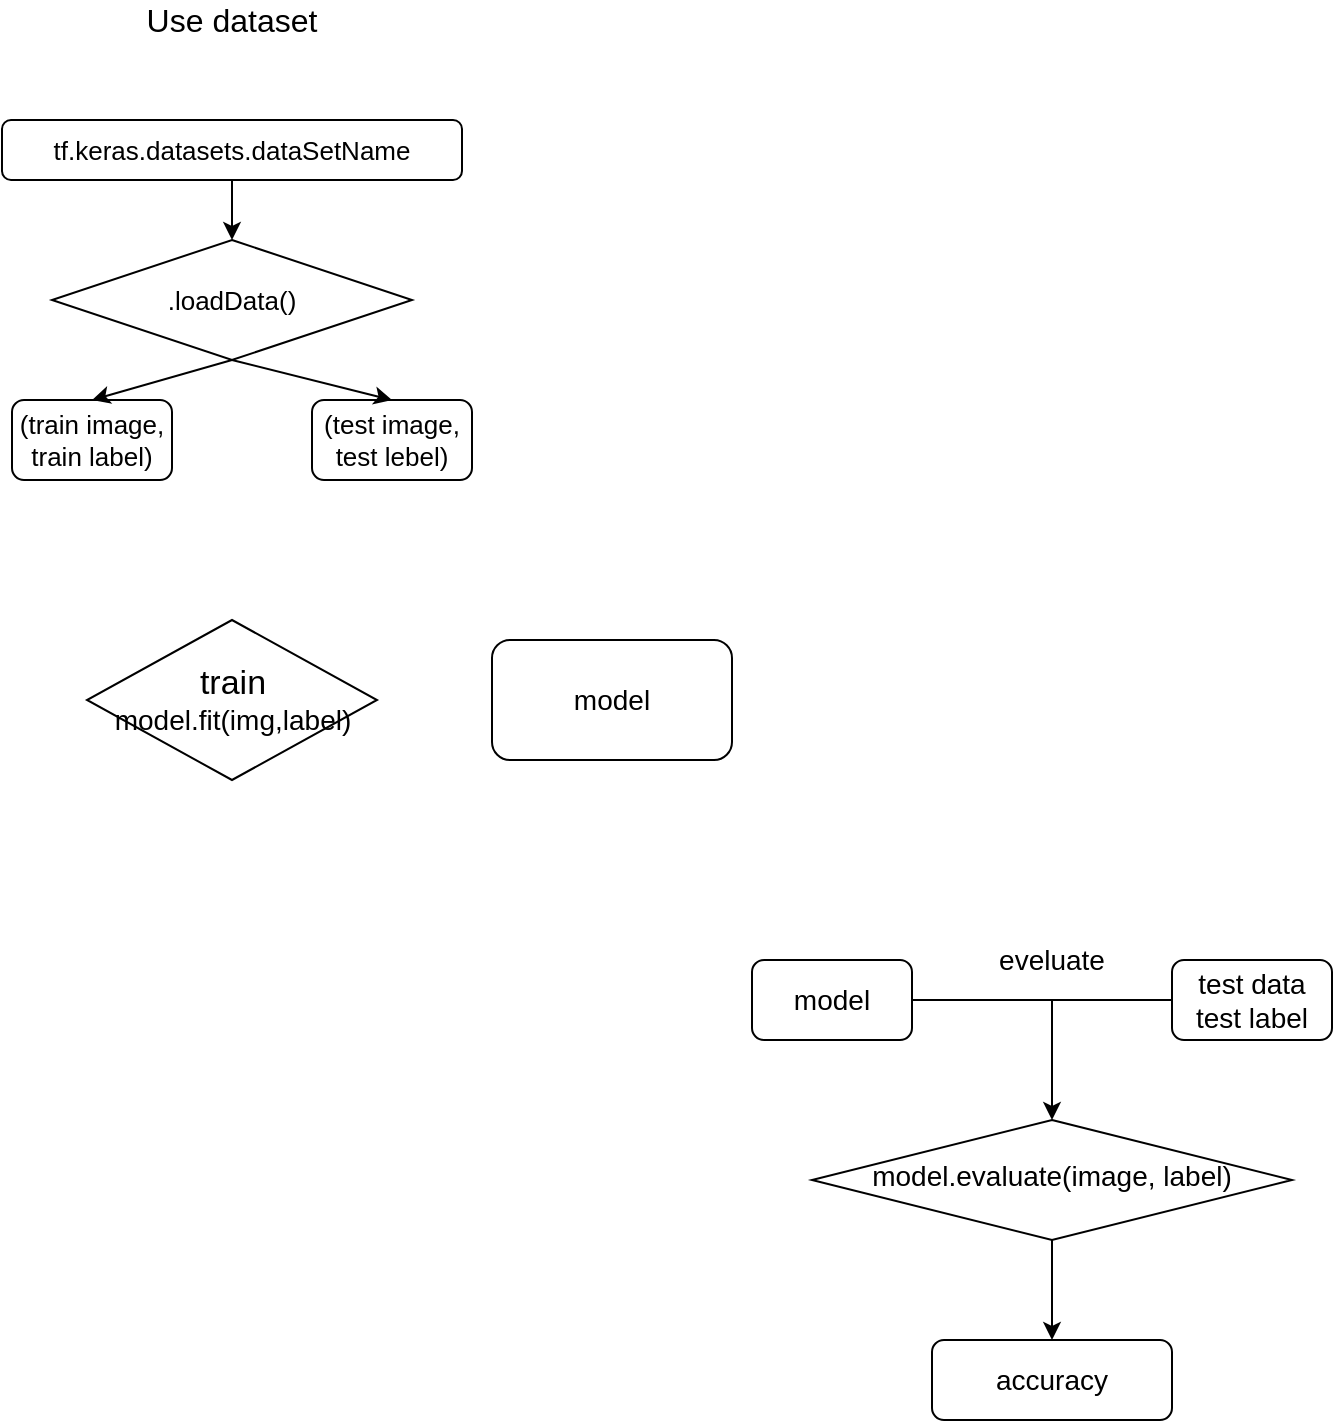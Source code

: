 <mxfile version="13.9.9" type="device"><diagram id="C5RBs43oDa-KdzZeNtuy" name="Page-1"><mxGraphModel dx="1086" dy="806" grid="1" gridSize="10" guides="1" tooltips="1" connect="1" arrows="1" fold="1" page="1" pageScale="1" pageWidth="827" pageHeight="1169" math="0" shadow="0"><root><mxCell id="WIyWlLk6GJQsqaUBKTNV-0"/><mxCell id="WIyWlLk6GJQsqaUBKTNV-1" parent="WIyWlLk6GJQsqaUBKTNV-0"/><mxCell id="0-dg9OzxqcYGRYT8dFt5-0" value="accuracy" style="rounded=1;whiteSpace=wrap;html=1;fontSize=14;glass=0;strokeWidth=1;shadow=0;" vertex="1" parent="WIyWlLk6GJQsqaUBKTNV-1"><mxGeometry x="550" y="710" width="120" height="40" as="geometry"/></mxCell><mxCell id="0-dg9OzxqcYGRYT8dFt5-2" value="model.evaluate(image, label)" style="rhombus;whiteSpace=wrap;html=1;shadow=0;fontFamily=Helvetica;fontSize=14;align=center;strokeWidth=1;spacing=6;spacingTop=-4;" vertex="1" parent="WIyWlLk6GJQsqaUBKTNV-1"><mxGeometry x="490" y="600" width="240" height="60" as="geometry"/></mxCell><mxCell id="0-dg9OzxqcYGRYT8dFt5-5" value="model" style="rounded=1;whiteSpace=wrap;html=1;fontSize=14;glass=0;strokeWidth=1;shadow=0;" vertex="1" parent="WIyWlLk6GJQsqaUBKTNV-1"><mxGeometry x="460" y="520" width="80" height="40" as="geometry"/></mxCell><mxCell id="0-dg9OzxqcYGRYT8dFt5-6" value="test data&lt;br style=&quot;font-size: 14px;&quot;&gt;test label" style="rounded=1;whiteSpace=wrap;html=1;fontSize=14;glass=0;strokeWidth=1;shadow=0;" vertex="1" parent="WIyWlLk6GJQsqaUBKTNV-1"><mxGeometry x="670" y="520" width="80" height="40" as="geometry"/></mxCell><mxCell id="0-dg9OzxqcYGRYT8dFt5-7" value="" style="endArrow=classic;html=1;entryX=0.5;entryY=0;entryDx=0;entryDy=0;fontSize=14;" edge="1" parent="WIyWlLk6GJQsqaUBKTNV-1" target="0-dg9OzxqcYGRYT8dFt5-2"><mxGeometry x="0.027" y="5" width="50" height="50" relative="1" as="geometry"><mxPoint x="610" y="540" as="sourcePoint"/><mxPoint x="960" y="590" as="targetPoint"/><mxPoint as="offset"/></mxGeometry></mxCell><mxCell id="0-dg9OzxqcYGRYT8dFt5-9" value="" style="endArrow=none;html=1;exitX=1;exitY=0.5;exitDx=0;exitDy=0;entryX=0;entryY=0.5;entryDx=0;entryDy=0;fontSize=14;" edge="1" parent="WIyWlLk6GJQsqaUBKTNV-1" source="0-dg9OzxqcYGRYT8dFt5-5" target="0-dg9OzxqcYGRYT8dFt5-6"><mxGeometry width="50" height="50" relative="1" as="geometry"><mxPoint x="860" y="660" as="sourcePoint"/><mxPoint x="910" y="610" as="targetPoint"/><Array as="points"><mxPoint x="600" y="540"/></Array></mxGeometry></mxCell><mxCell id="0-dg9OzxqcYGRYT8dFt5-10" value="" style="endArrow=classic;html=1;exitX=0.5;exitY=1;exitDx=0;exitDy=0;fontSize=14;" edge="1" parent="WIyWlLk6GJQsqaUBKTNV-1" source="0-dg9OzxqcYGRYT8dFt5-2" target="0-dg9OzxqcYGRYT8dFt5-0"><mxGeometry width="50" height="50" relative="1" as="geometry"><mxPoint x="790" y="580" as="sourcePoint"/><mxPoint x="840" y="530" as="targetPoint"/></mxGeometry></mxCell><mxCell id="0-dg9OzxqcYGRYT8dFt5-11" value="&lt;font style=&quot;font-size: 14px;&quot;&gt;eveluate&lt;/font&gt;" style="text;html=1;strokeColor=none;fillColor=none;align=center;verticalAlign=middle;whiteSpace=wrap;rounded=0;fontSize=14;" vertex="1" parent="WIyWlLk6GJQsqaUBKTNV-1"><mxGeometry x="575" y="510" width="70" height="20" as="geometry"/></mxCell><mxCell id="0-dg9OzxqcYGRYT8dFt5-12" value="tf.keras.datasets.dataSetName" style="rounded=1;whiteSpace=wrap;html=1;fontSize=13;" vertex="1" parent="WIyWlLk6GJQsqaUBKTNV-1"><mxGeometry x="85" y="100" width="230" height="30" as="geometry"/></mxCell><mxCell id="0-dg9OzxqcYGRYT8dFt5-13" value=".loadData()" style="rhombus;whiteSpace=wrap;html=1;fontSize=13;" vertex="1" parent="WIyWlLk6GJQsqaUBKTNV-1"><mxGeometry x="110" y="160" width="180" height="60" as="geometry"/></mxCell><mxCell id="0-dg9OzxqcYGRYT8dFt5-14" value="(train image, train label)" style="rounded=1;whiteSpace=wrap;html=1;fontSize=13;" vertex="1" parent="WIyWlLk6GJQsqaUBKTNV-1"><mxGeometry x="90" y="240" width="80" height="40" as="geometry"/></mxCell><mxCell id="0-dg9OzxqcYGRYT8dFt5-15" value="(test image, test lebel)" style="rounded=1;whiteSpace=wrap;html=1;fontSize=13;" vertex="1" parent="WIyWlLk6GJQsqaUBKTNV-1"><mxGeometry x="240" y="240" width="80" height="40" as="geometry"/></mxCell><mxCell id="0-dg9OzxqcYGRYT8dFt5-16" value="&lt;span style=&quot;font-size: 16px&quot;&gt;Use dataset&lt;br&gt;&lt;/span&gt;" style="text;html=1;strokeColor=none;fillColor=none;align=center;verticalAlign=middle;whiteSpace=wrap;rounded=0;" vertex="1" parent="WIyWlLk6GJQsqaUBKTNV-1"><mxGeometry x="145" y="40" width="110" height="20" as="geometry"/></mxCell><mxCell id="0-dg9OzxqcYGRYT8dFt5-17" value="" style="endArrow=classic;html=1;exitX=0.5;exitY=1;exitDx=0;exitDy=0;entryX=0.5;entryY=0;entryDx=0;entryDy=0;fontSize=13;" edge="1" parent="WIyWlLk6GJQsqaUBKTNV-1" source="0-dg9OzxqcYGRYT8dFt5-12" target="0-dg9OzxqcYGRYT8dFt5-13"><mxGeometry width="50" height="50" relative="1" as="geometry"><mxPoint x="390" y="410" as="sourcePoint"/><mxPoint x="440" y="360" as="targetPoint"/></mxGeometry></mxCell><mxCell id="0-dg9OzxqcYGRYT8dFt5-18" value="" style="endArrow=classic;html=1;exitX=0.5;exitY=1;exitDx=0;exitDy=0;entryX=0.5;entryY=0;entryDx=0;entryDy=0;fontSize=13;" edge="1" parent="WIyWlLk6GJQsqaUBKTNV-1" source="0-dg9OzxqcYGRYT8dFt5-13" target="0-dg9OzxqcYGRYT8dFt5-14"><mxGeometry width="50" height="50" relative="1" as="geometry"><mxPoint x="390" y="410" as="sourcePoint"/><mxPoint x="440" y="360" as="targetPoint"/></mxGeometry></mxCell><mxCell id="0-dg9OzxqcYGRYT8dFt5-19" value="" style="endArrow=classic;html=1;entryX=0.5;entryY=0;entryDx=0;entryDy=0;fontSize=13;" edge="1" parent="WIyWlLk6GJQsqaUBKTNV-1" target="0-dg9OzxqcYGRYT8dFt5-15"><mxGeometry width="50" height="50" relative="1" as="geometry"><mxPoint x="200" y="220" as="sourcePoint"/><mxPoint x="440" y="360" as="targetPoint"/></mxGeometry></mxCell><mxCell id="0-dg9OzxqcYGRYT8dFt5-20" value="model" style="rounded=1;whiteSpace=wrap;html=1;fontSize=14;" vertex="1" parent="WIyWlLk6GJQsqaUBKTNV-1"><mxGeometry x="330" y="360" width="120" height="60" as="geometry"/></mxCell><mxCell id="0-dg9OzxqcYGRYT8dFt5-21" value="&lt;font style=&quot;font-size: 17px&quot;&gt;train&lt;/font&gt;&lt;br&gt;model.fit(img,label)" style="rhombus;whiteSpace=wrap;html=1;fontSize=14;" vertex="1" parent="WIyWlLk6GJQsqaUBKTNV-1"><mxGeometry x="127.5" y="350" width="145" height="80" as="geometry"/></mxCell></root></mxGraphModel></diagram></mxfile>